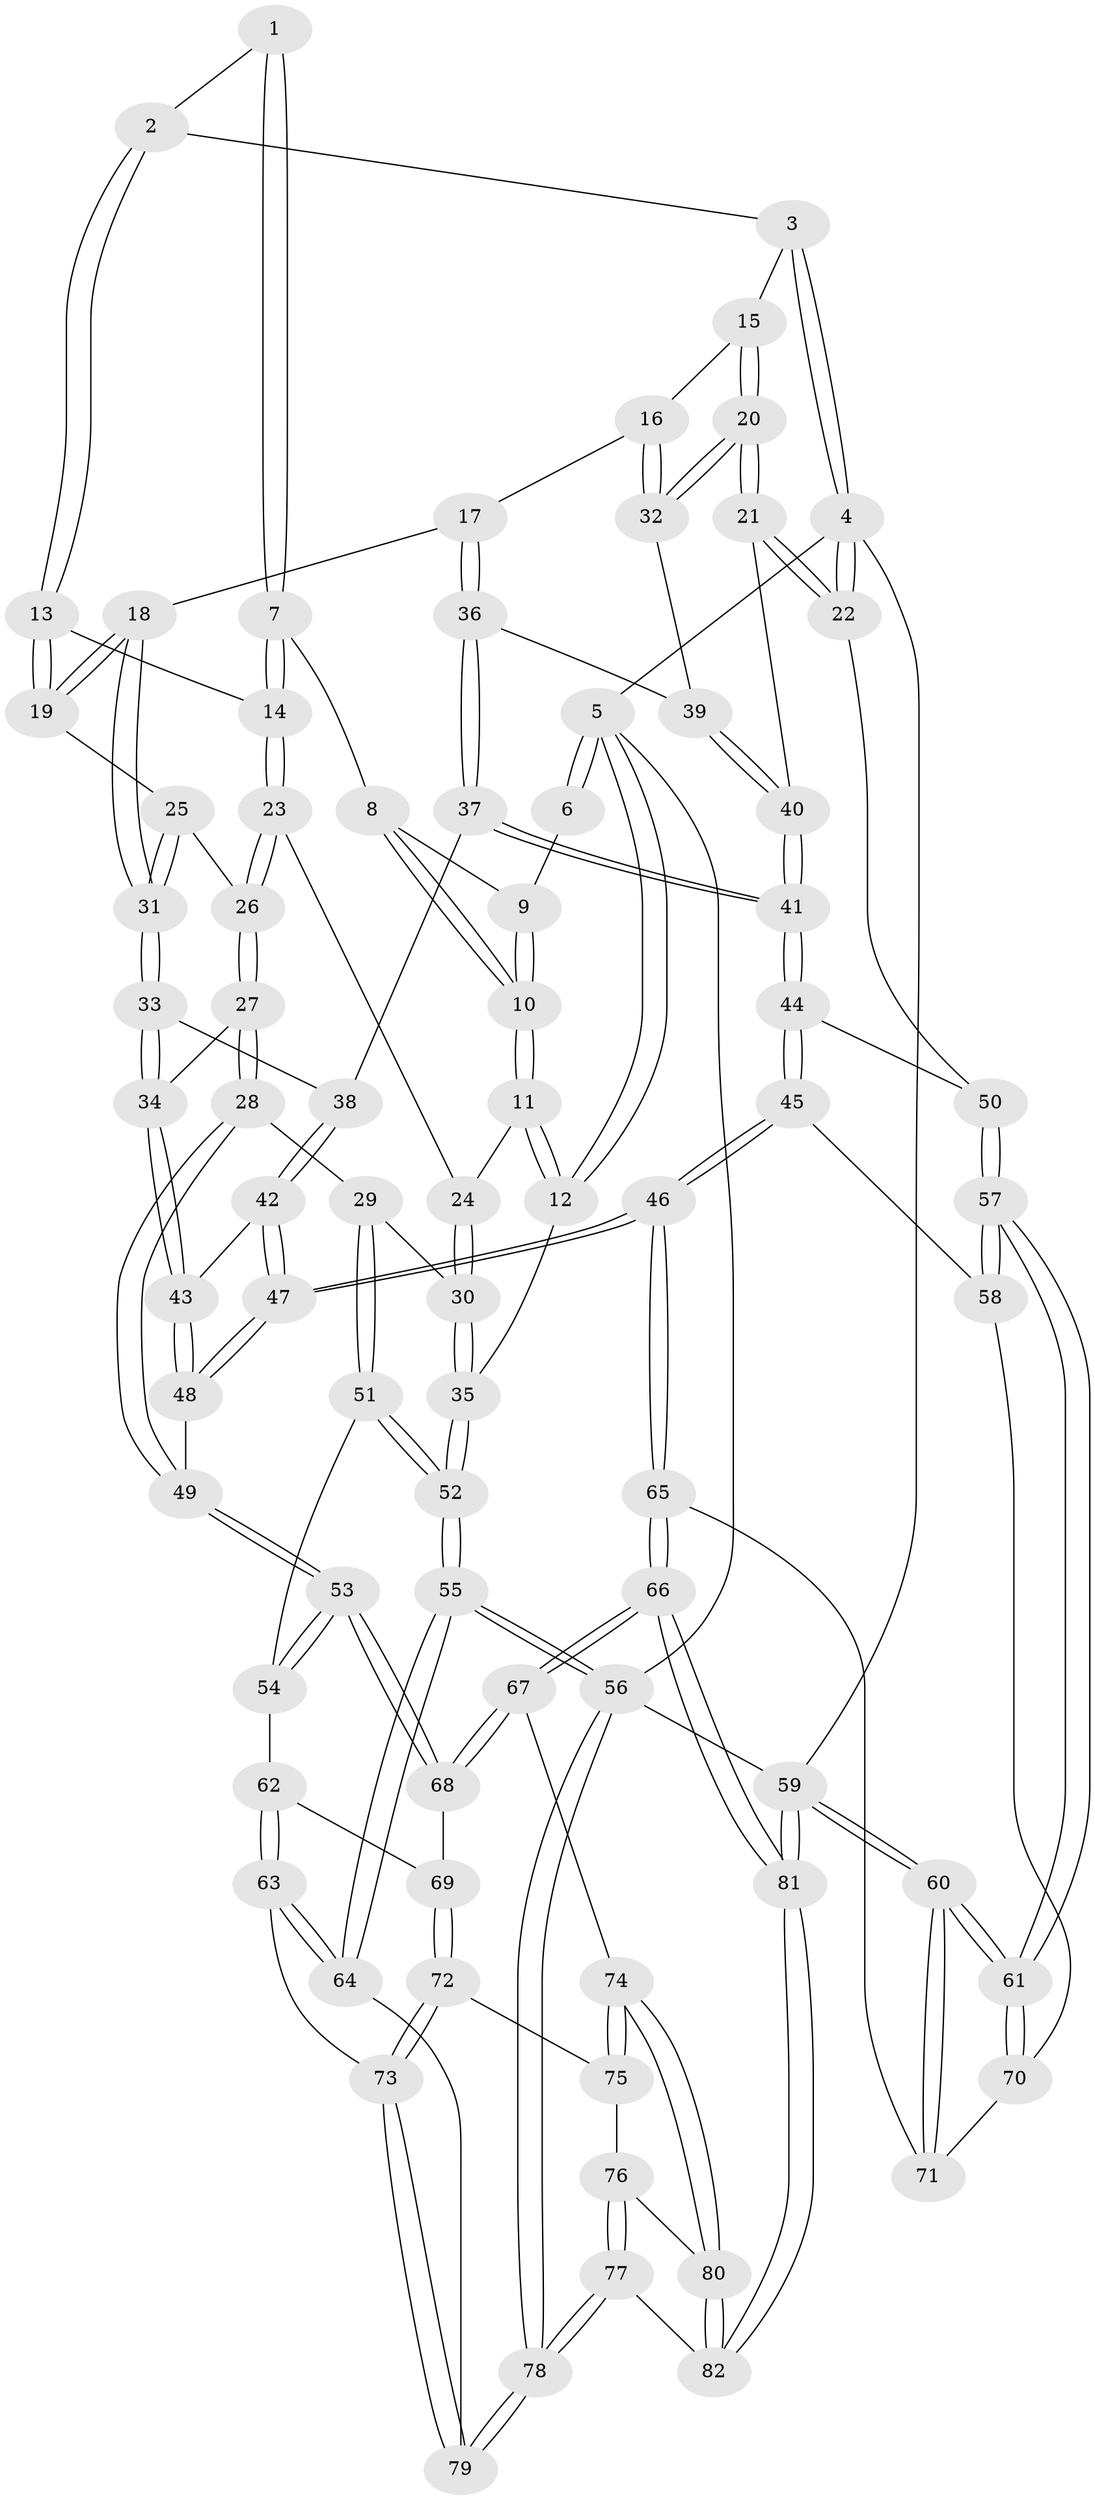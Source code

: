 // coarse degree distribution, {5: 0.2926829268292683, 9: 0.024390243902439025, 3: 0.12195121951219512, 4: 0.43902439024390244, 6: 0.0975609756097561, 2: 0.024390243902439025}
// Generated by graph-tools (version 1.1) at 2025/21/03/04/25 18:21:39]
// undirected, 82 vertices, 202 edges
graph export_dot {
graph [start="1"]
  node [color=gray90,style=filled];
  1 [pos="+0.25330558684561744+0"];
  2 [pos="+0.6539866785574789+0"];
  3 [pos="+0.8027859869615671+0"];
  4 [pos="+1+0"];
  5 [pos="+0+0"];
  6 [pos="+0.022243868856936178+0"];
  7 [pos="+0.25458474593508884+0.10414395315821587"];
  8 [pos="+0.10398788545759068+0.07092815840793118"];
  9 [pos="+0.05059477544484793+0"];
  10 [pos="+0.017825836152231003+0.15708377576334534"];
  11 [pos="+0+0.19333987793260318"];
  12 [pos="+0+0.3014630317735542"];
  13 [pos="+0.5815448596962028+0.03322588138730373"];
  14 [pos="+0.2606425376216048+0.11765629825218364"];
  15 [pos="+0.8568259179612286+0.09045335674695688"];
  16 [pos="+0.7997420696524209+0.2434514370633533"];
  17 [pos="+0.6909017070013912+0.2799961339861882"];
  18 [pos="+0.5798827105359557+0.15917740684191106"];
  19 [pos="+0.5739597650663097+0.11428300359498496"];
  20 [pos="+1+0.3614797177024705"];
  21 [pos="+1+0.3617678664340683"];
  22 [pos="+1+0.39017546355545585"];
  23 [pos="+0.2570077153853014+0.16875395898310408"];
  24 [pos="+0.18777409846363027+0.20476013305614987"];
  25 [pos="+0.3260605867697073+0.22290715302653777"];
  26 [pos="+0.30197250797156777+0.22259272088813567"];
  27 [pos="+0.3011532881405063+0.4326620782229401"];
  28 [pos="+0.2374844679655325+0.4814006568016354"];
  29 [pos="+0.19549298479840702+0.49180721040130354"];
  30 [pos="+0.12184672127310699+0.44638359684013607"];
  31 [pos="+0.4909317391433526+0.3014210193955623"];
  32 [pos="+0.92250480928128+0.35738953849749466"];
  33 [pos="+0.4778799402700472+0.39155887965353353"];
  34 [pos="+0.4371998227309129+0.42258741965886853"];
  35 [pos="+0+0.35366001616331294"];
  36 [pos="+0.6921635600180348+0.3668851711160844"];
  37 [pos="+0.6514827672501211+0.4194194688139632"];
  38 [pos="+0.6341144140308969+0.43148976802035854"];
  39 [pos="+0.8275846024687374+0.4055859290893577"];
  40 [pos="+0.8045654180408571+0.5209047074463307"];
  41 [pos="+0.8019087016399254+0.5334807937516955"];
  42 [pos="+0.6277854430000672+0.551107967858856"];
  43 [pos="+0.4890231139203608+0.5601499659658052"];
  44 [pos="+0.8069502794124003+0.561709483926032"];
  45 [pos="+0.7768569340265474+0.6495422232285367"];
  46 [pos="+0.7059849475187776+0.6709435252937712"];
  47 [pos="+0.6910415543554446+0.6539448789525201"];
  48 [pos="+0.46227702525528036+0.624922257705748"];
  49 [pos="+0.42338437644914+0.6742328251381323"];
  50 [pos="+1+0.42710242361558265"];
  51 [pos="+0.1794539432502814+0.5647121779659606"];
  52 [pos="+0+0.800374215734714"];
  53 [pos="+0.42194338660185643+0.7396777835178694"];
  54 [pos="+0.18246581133731676+0.6140414750797754"];
  55 [pos="+0+0.8267224231679635"];
  56 [pos="+0+1"];
  57 [pos="+1+0.7624033881168434"];
  58 [pos="+0.8812212665341124+0.6998004409276208"];
  59 [pos="+1+1"];
  60 [pos="+1+1"];
  61 [pos="+1+1"];
  62 [pos="+0.1748959502294324+0.6952448851353497"];
  63 [pos="+0.0020311939635378534+0.818075960135438"];
  64 [pos="+0+0.8232333008662149"];
  65 [pos="+0.6188032952109187+0.8327772204138354"];
  66 [pos="+0.6051914466745644+0.8426678603272948"];
  67 [pos="+0.4789840577367716+0.8049329710118138"];
  68 [pos="+0.42368555141650177+0.7553775324297387"];
  69 [pos="+0.2748910786784557+0.7993329577163045"];
  70 [pos="+0.8215370773803633+0.8360055757324082"];
  71 [pos="+0.7228006926656205+0.8613705019189305"];
  72 [pos="+0.23952245090030397+0.875547735783635"];
  73 [pos="+0.23488606615597746+0.8777702247309641"];
  74 [pos="+0.389754702614849+0.9379067029239015"];
  75 [pos="+0.24893416700108575+0.8851861723857796"];
  76 [pos="+0.2709456357324244+0.9329887290207463"];
  77 [pos="+0.3634930700432427+1"];
  78 [pos="+0.15333754523520027+1"];
  79 [pos="+0.16005758828781896+0.9954077172537358"];
  80 [pos="+0.3848323879814323+0.9772989446867096"];
  81 [pos="+0.613032185670432+1"];
  82 [pos="+0.37604822376940583+1"];
  1 -- 2;
  1 -- 7;
  1 -- 7;
  2 -- 3;
  2 -- 13;
  2 -- 13;
  3 -- 4;
  3 -- 4;
  3 -- 15;
  4 -- 5;
  4 -- 22;
  4 -- 22;
  4 -- 59;
  5 -- 6;
  5 -- 6;
  5 -- 12;
  5 -- 12;
  5 -- 56;
  6 -- 9;
  7 -- 8;
  7 -- 14;
  7 -- 14;
  8 -- 9;
  8 -- 10;
  8 -- 10;
  9 -- 10;
  9 -- 10;
  10 -- 11;
  10 -- 11;
  11 -- 12;
  11 -- 12;
  11 -- 24;
  12 -- 35;
  13 -- 14;
  13 -- 19;
  13 -- 19;
  14 -- 23;
  14 -- 23;
  15 -- 16;
  15 -- 20;
  15 -- 20;
  16 -- 17;
  16 -- 32;
  16 -- 32;
  17 -- 18;
  17 -- 36;
  17 -- 36;
  18 -- 19;
  18 -- 19;
  18 -- 31;
  18 -- 31;
  19 -- 25;
  20 -- 21;
  20 -- 21;
  20 -- 32;
  20 -- 32;
  21 -- 22;
  21 -- 22;
  21 -- 40;
  22 -- 50;
  23 -- 24;
  23 -- 26;
  23 -- 26;
  24 -- 30;
  24 -- 30;
  25 -- 26;
  25 -- 31;
  25 -- 31;
  26 -- 27;
  26 -- 27;
  27 -- 28;
  27 -- 28;
  27 -- 34;
  28 -- 29;
  28 -- 49;
  28 -- 49;
  29 -- 30;
  29 -- 51;
  29 -- 51;
  30 -- 35;
  30 -- 35;
  31 -- 33;
  31 -- 33;
  32 -- 39;
  33 -- 34;
  33 -- 34;
  33 -- 38;
  34 -- 43;
  34 -- 43;
  35 -- 52;
  35 -- 52;
  36 -- 37;
  36 -- 37;
  36 -- 39;
  37 -- 38;
  37 -- 41;
  37 -- 41;
  38 -- 42;
  38 -- 42;
  39 -- 40;
  39 -- 40;
  40 -- 41;
  40 -- 41;
  41 -- 44;
  41 -- 44;
  42 -- 43;
  42 -- 47;
  42 -- 47;
  43 -- 48;
  43 -- 48;
  44 -- 45;
  44 -- 45;
  44 -- 50;
  45 -- 46;
  45 -- 46;
  45 -- 58;
  46 -- 47;
  46 -- 47;
  46 -- 65;
  46 -- 65;
  47 -- 48;
  47 -- 48;
  48 -- 49;
  49 -- 53;
  49 -- 53;
  50 -- 57;
  50 -- 57;
  51 -- 52;
  51 -- 52;
  51 -- 54;
  52 -- 55;
  52 -- 55;
  53 -- 54;
  53 -- 54;
  53 -- 68;
  53 -- 68;
  54 -- 62;
  55 -- 56;
  55 -- 56;
  55 -- 64;
  55 -- 64;
  56 -- 78;
  56 -- 78;
  56 -- 59;
  57 -- 58;
  57 -- 58;
  57 -- 61;
  57 -- 61;
  58 -- 70;
  59 -- 60;
  59 -- 60;
  59 -- 81;
  59 -- 81;
  60 -- 61;
  60 -- 61;
  60 -- 71;
  60 -- 71;
  61 -- 70;
  61 -- 70;
  62 -- 63;
  62 -- 63;
  62 -- 69;
  63 -- 64;
  63 -- 64;
  63 -- 73;
  64 -- 79;
  65 -- 66;
  65 -- 66;
  65 -- 71;
  66 -- 67;
  66 -- 67;
  66 -- 81;
  66 -- 81;
  67 -- 68;
  67 -- 68;
  67 -- 74;
  68 -- 69;
  69 -- 72;
  69 -- 72;
  70 -- 71;
  72 -- 73;
  72 -- 73;
  72 -- 75;
  73 -- 79;
  73 -- 79;
  74 -- 75;
  74 -- 75;
  74 -- 80;
  74 -- 80;
  75 -- 76;
  76 -- 77;
  76 -- 77;
  76 -- 80;
  77 -- 78;
  77 -- 78;
  77 -- 82;
  78 -- 79;
  78 -- 79;
  80 -- 82;
  80 -- 82;
  81 -- 82;
  81 -- 82;
}
